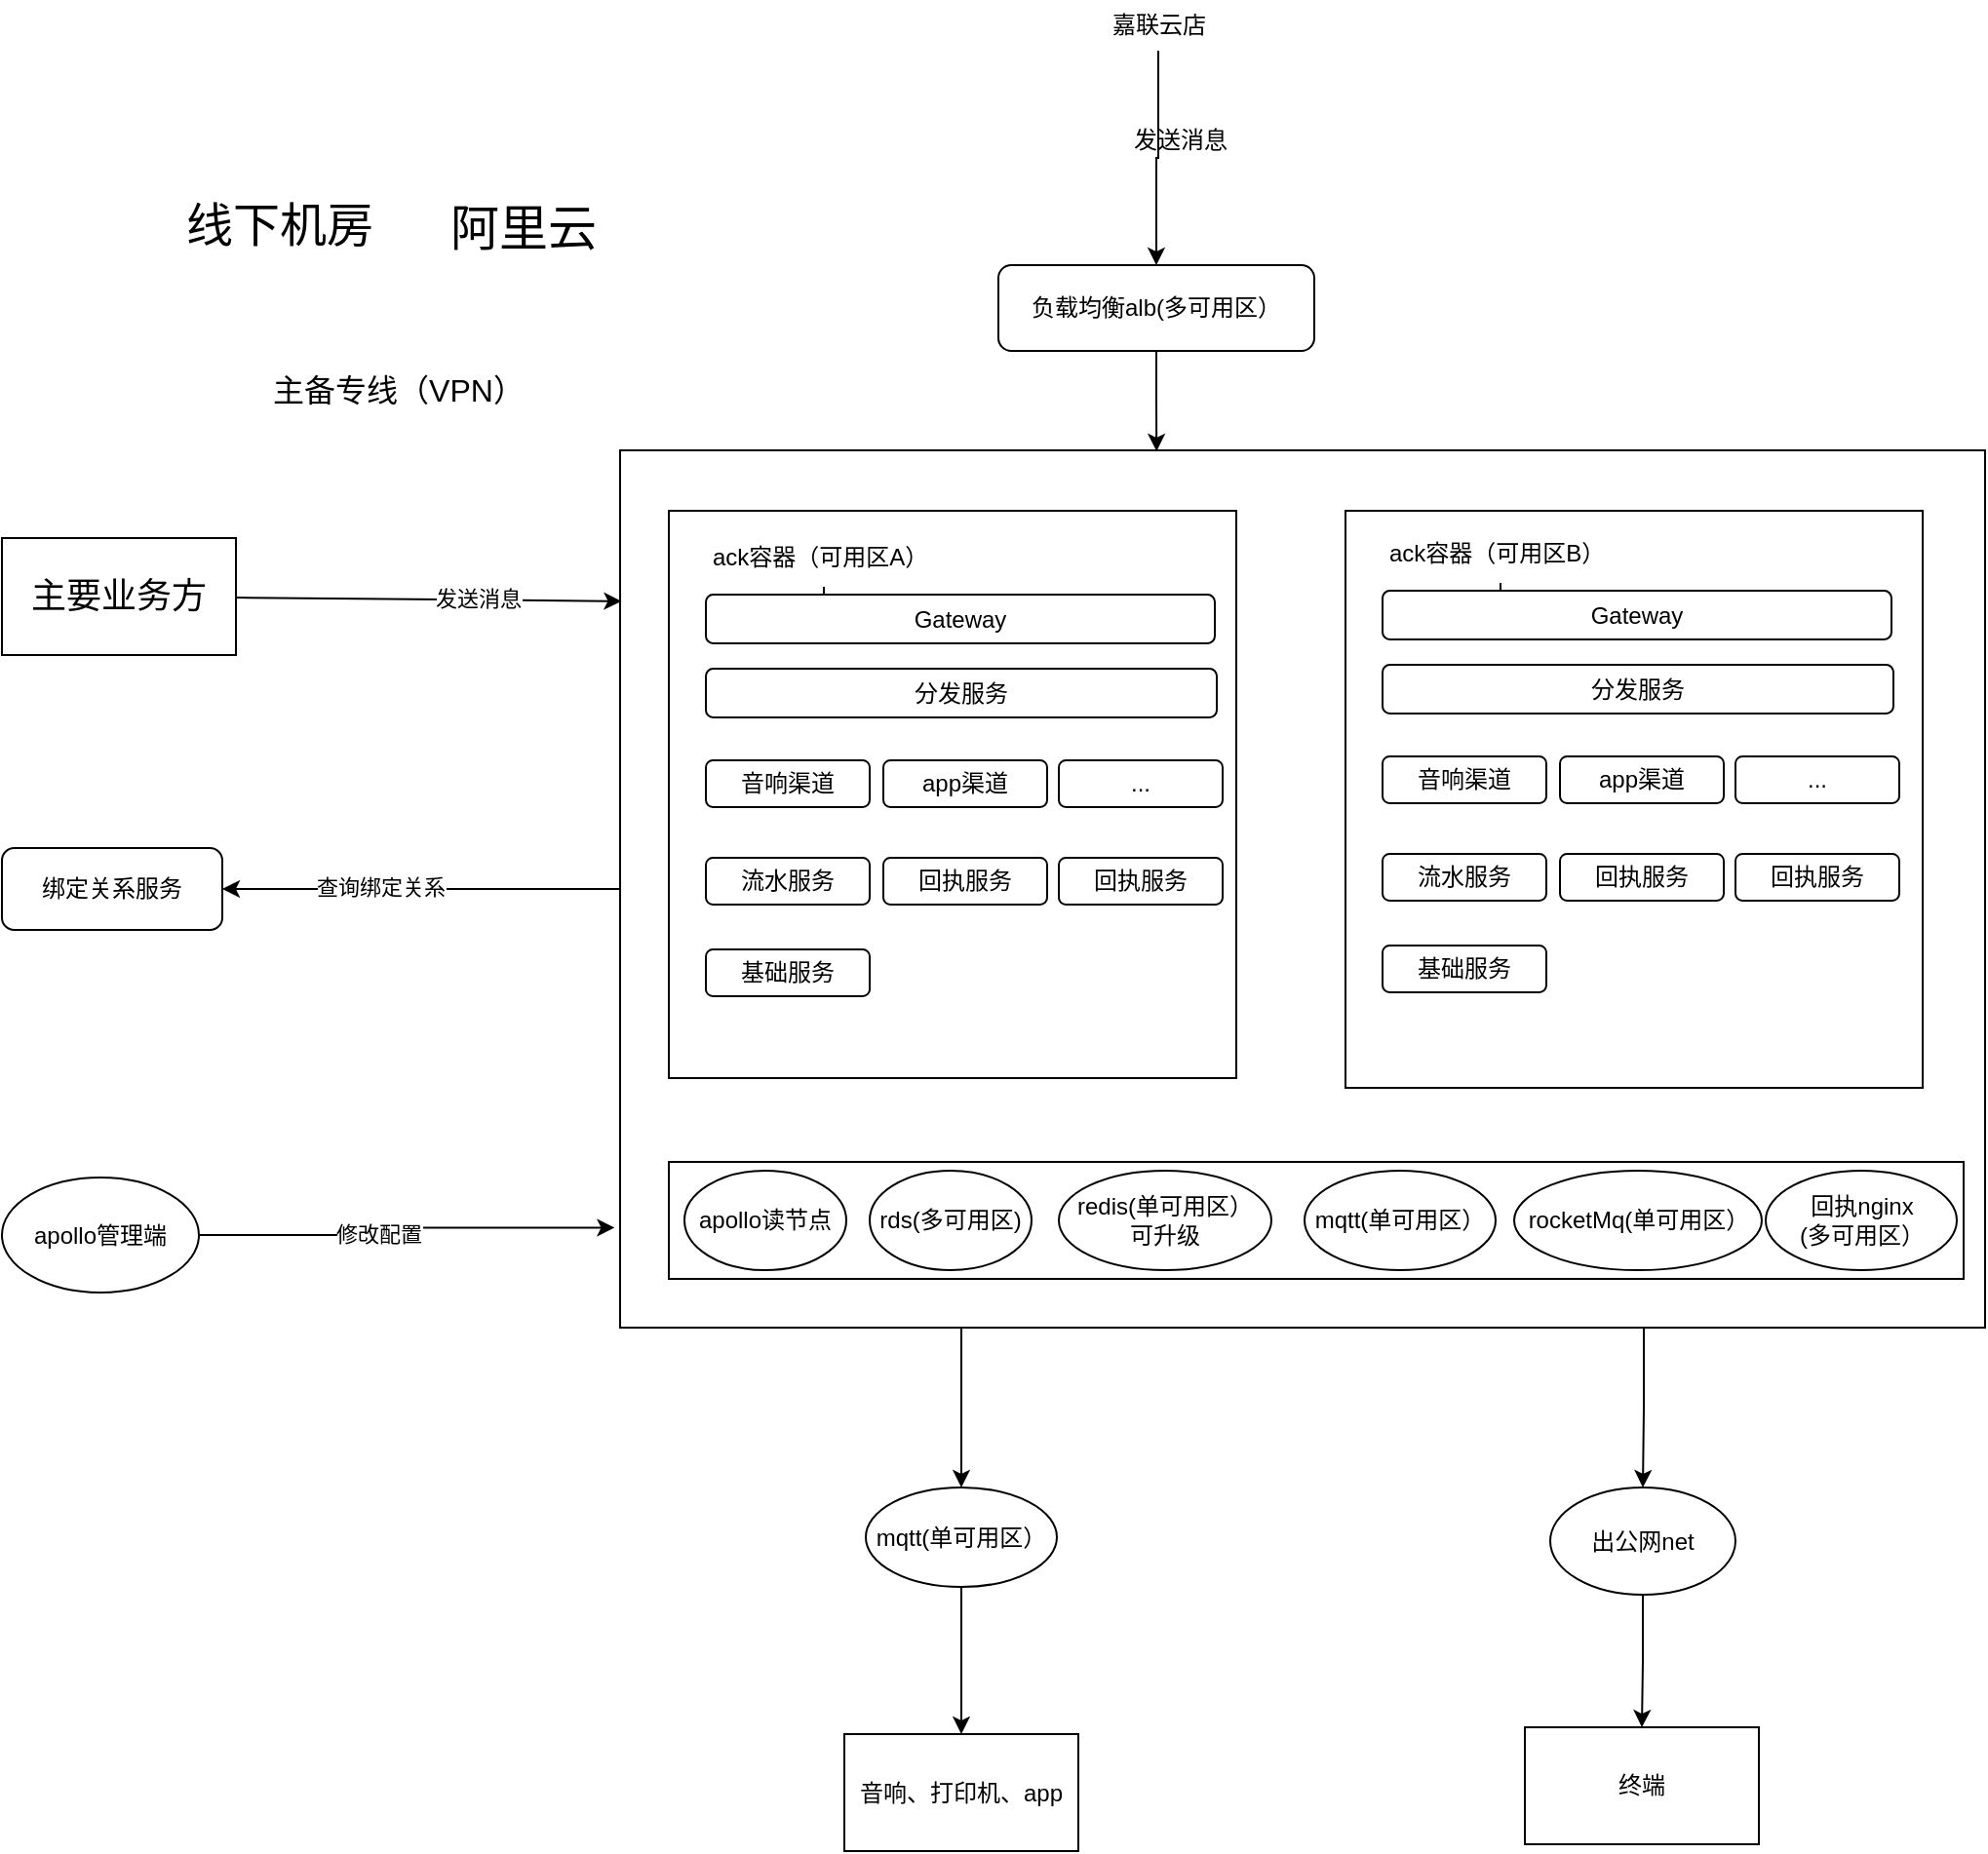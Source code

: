 <mxfile version="21.0.6" type="github">
  <diagram name="第 1 页" id="MCr-TpRp9YQij4r24jKr">
    <mxGraphModel dx="2110" dy="826" grid="0" gridSize="10" guides="1" tooltips="1" connect="1" arrows="1" fold="1" page="1" pageScale="1" pageWidth="827" pageHeight="1169" math="0" shadow="0">
      <root>
        <mxCell id="0" />
        <mxCell id="1" parent="0" />
        <mxCell id="wj7ze2FspyCpMLqPtbik-85" style="edgeStyle=orthogonalEdgeStyle;rounded=0;orthogonalLoop=1;jettySize=auto;html=1;entryX=1;entryY=0.5;entryDx=0;entryDy=0;" edge="1" parent="1" source="wj7ze2FspyCpMLqPtbik-46" target="wj7ze2FspyCpMLqPtbik-72">
          <mxGeometry relative="1" as="geometry" />
        </mxCell>
        <mxCell id="wj7ze2FspyCpMLqPtbik-90" value="查询绑定关系" style="edgeLabel;html=1;align=center;verticalAlign=middle;resizable=0;points=[];" vertex="1" connectable="0" parent="wj7ze2FspyCpMLqPtbik-85">
          <mxGeometry x="0.194" y="-1" relative="1" as="geometry">
            <mxPoint x="-1" as="offset" />
          </mxGeometry>
        </mxCell>
        <mxCell id="wj7ze2FspyCpMLqPtbik-102" style="edgeStyle=orthogonalEdgeStyle;rounded=0;orthogonalLoop=1;jettySize=auto;html=1;exitX=0.25;exitY=1;exitDx=0;exitDy=0;entryX=0.5;entryY=0;entryDx=0;entryDy=0;" edge="1" parent="1" source="wj7ze2FspyCpMLqPtbik-46" target="wj7ze2FspyCpMLqPtbik-101">
          <mxGeometry relative="1" as="geometry" />
        </mxCell>
        <mxCell id="wj7ze2FspyCpMLqPtbik-103" style="edgeStyle=orthogonalEdgeStyle;rounded=0;orthogonalLoop=1;jettySize=auto;html=1;exitX=0.75;exitY=1;exitDx=0;exitDy=0;entryX=0.5;entryY=0;entryDx=0;entryDy=0;" edge="1" parent="1" source="wj7ze2FspyCpMLqPtbik-46" target="wj7ze2FspyCpMLqPtbik-94">
          <mxGeometry relative="1" as="geometry" />
        </mxCell>
        <mxCell id="wj7ze2FspyCpMLqPtbik-46" value="" style="rounded=0;whiteSpace=wrap;html=1;fillStyle=auto;gradientColor=default;fillColor=none;" vertex="1" parent="1">
          <mxGeometry x="113" y="242" width="700" height="450" as="geometry" />
        </mxCell>
        <mxCell id="wj7ze2FspyCpMLqPtbik-51" style="edgeStyle=orthogonalEdgeStyle;rounded=0;orthogonalLoop=1;jettySize=auto;html=1;exitX=0.5;exitY=1;exitDx=0;exitDy=0;entryX=0.393;entryY=0.001;entryDx=0;entryDy=0;entryPerimeter=0;" edge="1" parent="1" source="wj7ze2FspyCpMLqPtbik-2" target="wj7ze2FspyCpMLqPtbik-46">
          <mxGeometry relative="1" as="geometry" />
        </mxCell>
        <mxCell id="wj7ze2FspyCpMLqPtbik-2" value="负载均衡alb(多可用区）" style="rounded=1;whiteSpace=wrap;html=1;" vertex="1" parent="1">
          <mxGeometry x="307" y="147" width="162" height="44" as="geometry" />
        </mxCell>
        <mxCell id="wj7ze2FspyCpMLqPtbik-3" value="" style="whiteSpace=wrap;html=1;aspect=fixed;" vertex="1" parent="1">
          <mxGeometry x="138" y="273" width="291" height="291" as="geometry" />
        </mxCell>
        <mxCell id="wj7ze2FspyCpMLqPtbik-30" value="" style="edgeStyle=orthogonalEdgeStyle;rounded=0;orthogonalLoop=1;jettySize=auto;html=1;" edge="1" parent="1" source="wj7ze2FspyCpMLqPtbik-4" target="wj7ze2FspyCpMLqPtbik-5">
          <mxGeometry relative="1" as="geometry" />
        </mxCell>
        <mxCell id="wj7ze2FspyCpMLqPtbik-4" value="ack容器（可用区A）&amp;nbsp;" style="text;html=1;strokeColor=none;fillColor=none;align=center;verticalAlign=middle;whiteSpace=wrap;rounded=0;" vertex="1" parent="1">
          <mxGeometry x="138" y="282" width="159" height="30" as="geometry" />
        </mxCell>
        <mxCell id="wj7ze2FspyCpMLqPtbik-5" value="Gateway" style="rounded=1;whiteSpace=wrap;html=1;" vertex="1" parent="1">
          <mxGeometry x="157" y="316" width="261" height="25" as="geometry" />
        </mxCell>
        <mxCell id="wj7ze2FspyCpMLqPtbik-6" value="分发服务" style="rounded=1;whiteSpace=wrap;html=1;" vertex="1" parent="1">
          <mxGeometry x="157" y="354" width="262" height="25" as="geometry" />
        </mxCell>
        <mxCell id="wj7ze2FspyCpMLqPtbik-7" value="音响渠道" style="rounded=1;whiteSpace=wrap;html=1;" vertex="1" parent="1">
          <mxGeometry x="157" y="401" width="84" height="24" as="geometry" />
        </mxCell>
        <mxCell id="wj7ze2FspyCpMLqPtbik-8" value="app渠道" style="rounded=1;whiteSpace=wrap;html=1;" vertex="1" parent="1">
          <mxGeometry x="248" y="401" width="84" height="24" as="geometry" />
        </mxCell>
        <mxCell id="wj7ze2FspyCpMLqPtbik-11" value="..." style="rounded=1;whiteSpace=wrap;html=1;" vertex="1" parent="1">
          <mxGeometry x="338" y="401" width="84" height="24" as="geometry" />
        </mxCell>
        <mxCell id="wj7ze2FspyCpMLqPtbik-15" value="流水服务" style="rounded=1;whiteSpace=wrap;html=1;" vertex="1" parent="1">
          <mxGeometry x="157" y="451" width="84" height="24" as="geometry" />
        </mxCell>
        <mxCell id="wj7ze2FspyCpMLqPtbik-16" value="回执服务" style="rounded=1;whiteSpace=wrap;html=1;" vertex="1" parent="1">
          <mxGeometry x="248" y="451" width="84" height="24" as="geometry" />
        </mxCell>
        <mxCell id="wj7ze2FspyCpMLqPtbik-17" value="回执服务" style="rounded=1;whiteSpace=wrap;html=1;" vertex="1" parent="1">
          <mxGeometry x="338" y="451" width="84" height="24" as="geometry" />
        </mxCell>
        <mxCell id="wj7ze2FspyCpMLqPtbik-18" value="基础服务" style="rounded=1;whiteSpace=wrap;html=1;" vertex="1" parent="1">
          <mxGeometry x="157" y="498" width="84" height="24" as="geometry" />
        </mxCell>
        <mxCell id="wj7ze2FspyCpMLqPtbik-33" value="" style="whiteSpace=wrap;html=1;aspect=fixed;" vertex="1" parent="1">
          <mxGeometry x="485" y="273" width="296" height="296" as="geometry" />
        </mxCell>
        <mxCell id="wj7ze2FspyCpMLqPtbik-34" value="" style="edgeStyle=orthogonalEdgeStyle;rounded=0;orthogonalLoop=1;jettySize=auto;html=1;" edge="1" parent="1" source="wj7ze2FspyCpMLqPtbik-35" target="wj7ze2FspyCpMLqPtbik-36">
          <mxGeometry relative="1" as="geometry" />
        </mxCell>
        <mxCell id="wj7ze2FspyCpMLqPtbik-35" value="ack容器（可用区B）&amp;nbsp;" style="text;html=1;strokeColor=none;fillColor=none;align=center;verticalAlign=middle;whiteSpace=wrap;rounded=0;" vertex="1" parent="1">
          <mxGeometry x="485" y="280" width="159" height="30" as="geometry" />
        </mxCell>
        <mxCell id="wj7ze2FspyCpMLqPtbik-36" value="Gateway" style="rounded=1;whiteSpace=wrap;html=1;" vertex="1" parent="1">
          <mxGeometry x="504" y="314" width="261" height="25" as="geometry" />
        </mxCell>
        <mxCell id="wj7ze2FspyCpMLqPtbik-37" value="分发服务" style="rounded=1;whiteSpace=wrap;html=1;" vertex="1" parent="1">
          <mxGeometry x="504" y="352" width="262" height="25" as="geometry" />
        </mxCell>
        <mxCell id="wj7ze2FspyCpMLqPtbik-38" value="音响渠道" style="rounded=1;whiteSpace=wrap;html=1;" vertex="1" parent="1">
          <mxGeometry x="504" y="399" width="84" height="24" as="geometry" />
        </mxCell>
        <mxCell id="wj7ze2FspyCpMLqPtbik-39" value="app渠道" style="rounded=1;whiteSpace=wrap;html=1;" vertex="1" parent="1">
          <mxGeometry x="595" y="399" width="84" height="24" as="geometry" />
        </mxCell>
        <mxCell id="wj7ze2FspyCpMLqPtbik-40" value="..." style="rounded=1;whiteSpace=wrap;html=1;" vertex="1" parent="1">
          <mxGeometry x="685" y="399" width="84" height="24" as="geometry" />
        </mxCell>
        <mxCell id="wj7ze2FspyCpMLqPtbik-41" value="流水服务" style="rounded=1;whiteSpace=wrap;html=1;" vertex="1" parent="1">
          <mxGeometry x="504" y="449" width="84" height="24" as="geometry" />
        </mxCell>
        <mxCell id="wj7ze2FspyCpMLqPtbik-42" value="回执服务" style="rounded=1;whiteSpace=wrap;html=1;" vertex="1" parent="1">
          <mxGeometry x="595" y="449" width="84" height="24" as="geometry" />
        </mxCell>
        <mxCell id="wj7ze2FspyCpMLqPtbik-43" value="回执服务" style="rounded=1;whiteSpace=wrap;html=1;" vertex="1" parent="1">
          <mxGeometry x="685" y="449" width="84" height="24" as="geometry" />
        </mxCell>
        <mxCell id="wj7ze2FspyCpMLqPtbik-44" value="基础服务" style="rounded=1;whiteSpace=wrap;html=1;" vertex="1" parent="1">
          <mxGeometry x="504" y="496" width="84" height="24" as="geometry" />
        </mxCell>
        <mxCell id="wj7ze2FspyCpMLqPtbik-48" value="线下机房" style="text;html=1;align=center;verticalAlign=middle;resizable=0;points=[];autosize=1;strokeColor=none;fillColor=none;fontSize=24;" vertex="1" parent="1">
          <mxGeometry x="-119" y="106" width="114" height="41" as="geometry" />
        </mxCell>
        <mxCell id="wj7ze2FspyCpMLqPtbik-49" value="阿里云" style="text;html=1;align=center;verticalAlign=middle;resizable=0;points=[];autosize=1;strokeColor=none;fillColor=none;fontSize=25;" vertex="1" parent="1">
          <mxGeometry x="16" y="105.5" width="93" height="42" as="geometry" />
        </mxCell>
        <mxCell id="wj7ze2FspyCpMLqPtbik-57" value="" style="endArrow=classic;html=1;rounded=0;entryX=0.001;entryY=0.172;entryDx=0;entryDy=0;entryPerimeter=0;startArrow=none;" edge="1" parent="1" source="wj7ze2FspyCpMLqPtbik-71" target="wj7ze2FspyCpMLqPtbik-46">
          <mxGeometry width="50" height="50" relative="1" as="geometry">
            <mxPoint x="-213" y="323" as="sourcePoint" />
            <mxPoint x="-59" y="323" as="targetPoint" />
          </mxGeometry>
        </mxCell>
        <mxCell id="wj7ze2FspyCpMLqPtbik-58" value="发送消息" style="edgeLabel;html=1;align=center;verticalAlign=middle;resizable=0;points=[];" vertex="1" connectable="0" parent="wj7ze2FspyCpMLqPtbik-57">
          <mxGeometry x="0.252" y="2" relative="1" as="geometry">
            <mxPoint y="1" as="offset" />
          </mxGeometry>
        </mxCell>
        <mxCell id="wj7ze2FspyCpMLqPtbik-59" style="edgeStyle=orthogonalEdgeStyle;rounded=0;orthogonalLoop=1;jettySize=auto;html=1;exitX=0.5;exitY=1;exitDx=0;exitDy=0;" edge="1" parent="1" source="wj7ze2FspyCpMLqPtbik-46" target="wj7ze2FspyCpMLqPtbik-46">
          <mxGeometry relative="1" as="geometry" />
        </mxCell>
        <mxCell id="wj7ze2FspyCpMLqPtbik-60" value="" style="rounded=0;whiteSpace=wrap;html=1;" vertex="1" parent="1">
          <mxGeometry x="138" y="607" width="664" height="60" as="geometry" />
        </mxCell>
        <mxCell id="wj7ze2FspyCpMLqPtbik-62" value="apollo读节点" style="ellipse;whiteSpace=wrap;html=1;" vertex="1" parent="1">
          <mxGeometry x="146" y="611.5" width="83" height="51" as="geometry" />
        </mxCell>
        <mxCell id="wj7ze2FspyCpMLqPtbik-63" value="rds(多可用区)" style="ellipse;whiteSpace=wrap;html=1;" vertex="1" parent="1">
          <mxGeometry x="241" y="611.5" width="83" height="51" as="geometry" />
        </mxCell>
        <mxCell id="wj7ze2FspyCpMLqPtbik-64" value="redis(单可用区）&lt;br&gt;可升级" style="ellipse;whiteSpace=wrap;html=1;" vertex="1" parent="1">
          <mxGeometry x="338" y="611.5" width="109" height="51" as="geometry" />
        </mxCell>
        <mxCell id="wj7ze2FspyCpMLqPtbik-72" value="绑定关系服务" style="rounded=1;whiteSpace=wrap;html=1;" vertex="1" parent="1">
          <mxGeometry x="-204" y="446" width="113" height="42" as="geometry" />
        </mxCell>
        <mxCell id="wj7ze2FspyCpMLqPtbik-74" value="rocketMq(单可用区）" style="ellipse;whiteSpace=wrap;html=1;" vertex="1" parent="1">
          <mxGeometry x="571.5" y="611.5" width="127" height="51" as="geometry" />
        </mxCell>
        <mxCell id="wj7ze2FspyCpMLqPtbik-75" style="edgeStyle=orthogonalEdgeStyle;rounded=0;orthogonalLoop=1;jettySize=auto;html=1;exitX=0.5;exitY=1;exitDx=0;exitDy=0;" edge="1" parent="1" source="wj7ze2FspyCpMLqPtbik-46" target="wj7ze2FspyCpMLqPtbik-46">
          <mxGeometry relative="1" as="geometry" />
        </mxCell>
        <mxCell id="wj7ze2FspyCpMLqPtbik-78" style="edgeStyle=orthogonalEdgeStyle;rounded=0;orthogonalLoop=1;jettySize=auto;html=1;entryX=-0.004;entryY=0.886;entryDx=0;entryDy=0;entryPerimeter=0;" edge="1" parent="1" source="wj7ze2FspyCpMLqPtbik-77" target="wj7ze2FspyCpMLqPtbik-46">
          <mxGeometry relative="1" as="geometry">
            <mxPoint x="-62.5" y="641.0" as="targetPoint" />
          </mxGeometry>
        </mxCell>
        <mxCell id="wj7ze2FspyCpMLqPtbik-82" value="修改配置" style="edgeLabel;html=1;align=center;verticalAlign=middle;resizable=0;points=[];" vertex="1" connectable="0" parent="wj7ze2FspyCpMLqPtbik-78">
          <mxGeometry x="-0.154" y="1" relative="1" as="geometry">
            <mxPoint as="offset" />
          </mxGeometry>
        </mxCell>
        <mxCell id="wj7ze2FspyCpMLqPtbik-77" value="apollo管理端" style="ellipse;whiteSpace=wrap;html=1;" vertex="1" parent="1">
          <mxGeometry x="-204" y="615" width="101" height="59" as="geometry" />
        </mxCell>
        <mxCell id="wj7ze2FspyCpMLqPtbik-83" value="&lt;font style=&quot;font-size: 16px;&quot;&gt;主备专线（VPN）&lt;/font&gt;" style="text;html=1;align=center;verticalAlign=middle;resizable=0;points=[];autosize=1;strokeColor=none;fillColor=none;" vertex="1" parent="1">
          <mxGeometry x="-75" y="195" width="147" height="31" as="geometry" />
        </mxCell>
        <mxCell id="wj7ze2FspyCpMLqPtbik-88" value="mqtt(单可用区）" style="ellipse;whiteSpace=wrap;html=1;" vertex="1" parent="1">
          <mxGeometry x="464" y="611.5" width="98" height="51" as="geometry" />
        </mxCell>
        <mxCell id="wj7ze2FspyCpMLqPtbik-89" value="回执nginx&lt;br&gt;(多可用区）" style="ellipse;whiteSpace=wrap;html=1;" vertex="1" parent="1">
          <mxGeometry x="700.5" y="611.5" width="98" height="51" as="geometry" />
        </mxCell>
        <mxCell id="wj7ze2FspyCpMLqPtbik-71" value="&lt;font style=&quot;font-size: 18px;&quot;&gt;主要业务方&lt;/font&gt;" style="rounded=0;whiteSpace=wrap;html=1;" vertex="1" parent="1">
          <mxGeometry x="-204" y="287" width="120" height="60" as="geometry" />
        </mxCell>
        <mxCell id="wj7ze2FspyCpMLqPtbik-108" style="edgeStyle=orthogonalEdgeStyle;rounded=0;orthogonalLoop=1;jettySize=auto;html=1;entryX=0.5;entryY=0;entryDx=0;entryDy=0;" edge="1" parent="1" source="wj7ze2FspyCpMLqPtbik-94" target="wj7ze2FspyCpMLqPtbik-107">
          <mxGeometry relative="1" as="geometry" />
        </mxCell>
        <mxCell id="wj7ze2FspyCpMLqPtbik-94" value="出公网net" style="ellipse;whiteSpace=wrap;html=1;" vertex="1" parent="1">
          <mxGeometry x="590" y="774" width="95" height="55" as="geometry" />
        </mxCell>
        <mxCell id="wj7ze2FspyCpMLqPtbik-99" style="edgeStyle=orthogonalEdgeStyle;rounded=0;orthogonalLoop=1;jettySize=auto;html=1;" edge="1" parent="1" source="wj7ze2FspyCpMLqPtbik-86" target="wj7ze2FspyCpMLqPtbik-2">
          <mxGeometry relative="1" as="geometry" />
        </mxCell>
        <mxCell id="wj7ze2FspyCpMLqPtbik-86" value="嘉联云店" style="text;html=1;align=center;verticalAlign=middle;resizable=0;points=[];autosize=1;strokeColor=none;fillColor=none;" vertex="1" parent="1">
          <mxGeometry x="356" y="11" width="66" height="26" as="geometry" />
        </mxCell>
        <mxCell id="wj7ze2FspyCpMLqPtbik-100" value="发送消息" style="text;html=1;align=center;verticalAlign=middle;resizable=0;points=[];autosize=1;strokeColor=none;fillColor=none;" vertex="1" parent="1">
          <mxGeometry x="367" y="70" width="66" height="26" as="geometry" />
        </mxCell>
        <mxCell id="wj7ze2FspyCpMLqPtbik-106" value="" style="edgeStyle=orthogonalEdgeStyle;rounded=0;orthogonalLoop=1;jettySize=auto;html=1;" edge="1" parent="1" source="wj7ze2FspyCpMLqPtbik-101" target="wj7ze2FspyCpMLqPtbik-105">
          <mxGeometry relative="1" as="geometry" />
        </mxCell>
        <mxCell id="wj7ze2FspyCpMLqPtbik-101" value="mqtt(单可用区）" style="ellipse;whiteSpace=wrap;html=1;" vertex="1" parent="1">
          <mxGeometry x="239" y="774" width="98" height="51" as="geometry" />
        </mxCell>
        <mxCell id="wj7ze2FspyCpMLqPtbik-105" value="音响、打印机、app" style="whiteSpace=wrap;html=1;" vertex="1" parent="1">
          <mxGeometry x="228" y="900.5" width="120" height="60" as="geometry" />
        </mxCell>
        <mxCell id="wj7ze2FspyCpMLqPtbik-107" value="终端" style="whiteSpace=wrap;html=1;" vertex="1" parent="1">
          <mxGeometry x="577" y="897" width="120" height="60" as="geometry" />
        </mxCell>
      </root>
    </mxGraphModel>
  </diagram>
</mxfile>
